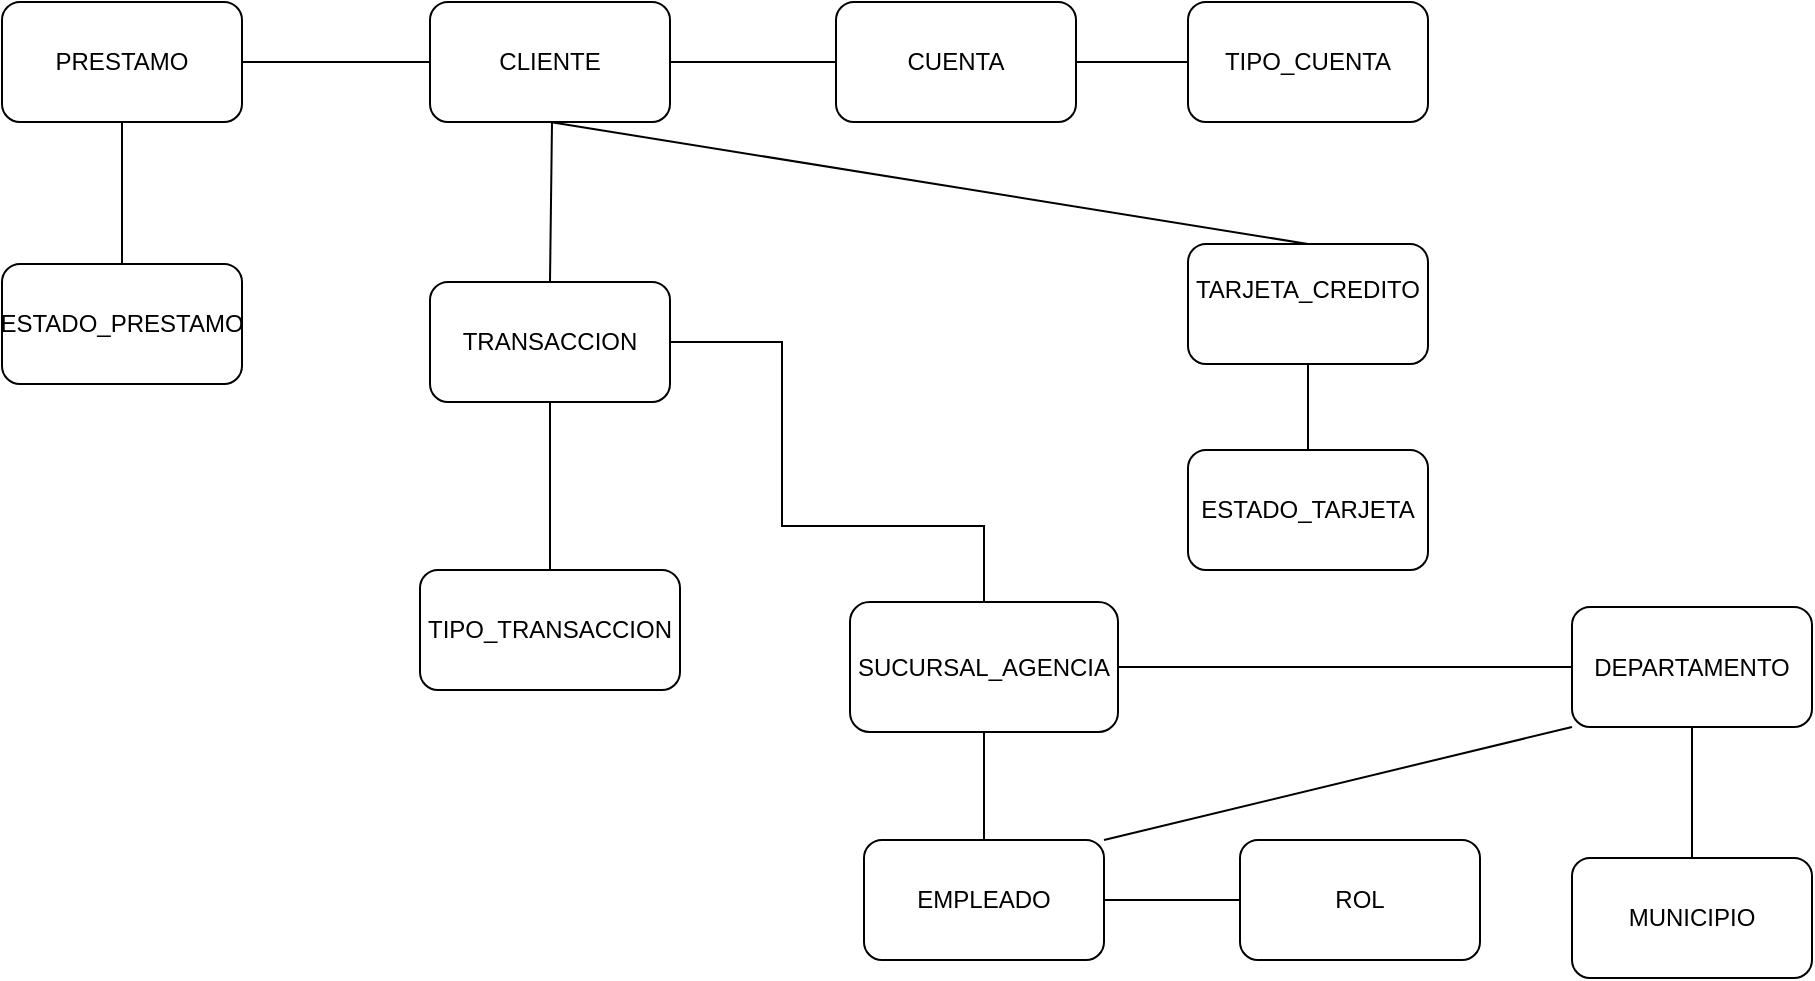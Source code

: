 <mxfile version="24.7.14">
  <diagram name="Página-1" id="QK7Z39SS1BUP8OvVokDA">
    <mxGraphModel dx="2033" dy="1205" grid="0" gridSize="10" guides="1" tooltips="1" connect="1" arrows="1" fold="1" page="0" pageScale="1" pageWidth="827" pageHeight="1169" math="0" shadow="0">
      <root>
        <mxCell id="0" />
        <mxCell id="1" parent="0" />
        <mxCell id="k9K6R06WONLo0VyArDje-1" value="CLIENTE" style="rounded=1;whiteSpace=wrap;html=1;" vertex="1" parent="1">
          <mxGeometry x="97" y="-23" width="120" height="60" as="geometry" />
        </mxCell>
        <mxCell id="k9K6R06WONLo0VyArDje-2" value="CUENTA" style="rounded=1;whiteSpace=wrap;html=1;" vertex="1" parent="1">
          <mxGeometry x="300" y="-23" width="120" height="60" as="geometry" />
        </mxCell>
        <mxCell id="k9K6R06WONLo0VyArDje-3" value="TRANSACCION" style="rounded=1;whiteSpace=wrap;html=1;" vertex="1" parent="1">
          <mxGeometry x="97" y="117" width="120" height="60" as="geometry" />
        </mxCell>
        <mxCell id="k9K6R06WONLo0VyArDje-4" value="TARJETA_CREDITO&lt;div&gt;&lt;br&gt;&lt;/div&gt;" style="rounded=1;whiteSpace=wrap;html=1;" vertex="1" parent="1">
          <mxGeometry x="476" y="98" width="120" height="60" as="geometry" />
        </mxCell>
        <mxCell id="k9K6R06WONLo0VyArDje-5" value="TIPO_CUENTA" style="rounded=1;whiteSpace=wrap;html=1;" vertex="1" parent="1">
          <mxGeometry x="476" y="-23" width="120" height="60" as="geometry" />
        </mxCell>
        <mxCell id="k9K6R06WONLo0VyArDje-6" value="SUCURSAL_AGENCIA" style="rounded=1;whiteSpace=wrap;html=1;" vertex="1" parent="1">
          <mxGeometry x="307" y="277" width="134" height="65" as="geometry" />
        </mxCell>
        <mxCell id="k9K6R06WONLo0VyArDje-7" value="ROL" style="rounded=1;whiteSpace=wrap;html=1;" vertex="1" parent="1">
          <mxGeometry x="502" y="396" width="120" height="60" as="geometry" />
        </mxCell>
        <mxCell id="k9K6R06WONLo0VyArDje-8" value="TIPO_TRANSACCION" style="rounded=1;whiteSpace=wrap;html=1;" vertex="1" parent="1">
          <mxGeometry x="92" y="261" width="130" height="60" as="geometry" />
        </mxCell>
        <mxCell id="k9K6R06WONLo0VyArDje-9" value="DEPARTAMENTO" style="rounded=1;whiteSpace=wrap;html=1;" vertex="1" parent="1">
          <mxGeometry x="668" y="279.5" width="120" height="60" as="geometry" />
        </mxCell>
        <mxCell id="k9K6R06WONLo0VyArDje-10" value="EMPLEADO" style="rounded=1;whiteSpace=wrap;html=1;" vertex="1" parent="1">
          <mxGeometry x="314" y="396" width="120" height="60" as="geometry" />
        </mxCell>
        <mxCell id="k9K6R06WONLo0VyArDje-11" value="MUNICIPIO" style="rounded=1;whiteSpace=wrap;html=1;" vertex="1" parent="1">
          <mxGeometry x="668" y="405" width="120" height="60" as="geometry" />
        </mxCell>
        <mxCell id="k9K6R06WONLo0VyArDje-12" value="PRESTAMO" style="rounded=1;whiteSpace=wrap;html=1;" vertex="1" parent="1">
          <mxGeometry x="-117" y="-23" width="120" height="60" as="geometry" />
        </mxCell>
        <mxCell id="k9K6R06WONLo0VyArDje-14" value="ESTADO_TARJETA" style="rounded=1;whiteSpace=wrap;html=1;" vertex="1" parent="1">
          <mxGeometry x="476" y="201" width="120" height="60" as="geometry" />
        </mxCell>
        <mxCell id="k9K6R06WONLo0VyArDje-15" value="ESTADO_PRESTAMO" style="rounded=1;whiteSpace=wrap;html=1;" vertex="1" parent="1">
          <mxGeometry x="-117" y="108" width="120" height="60" as="geometry" />
        </mxCell>
        <mxCell id="k9K6R06WONLo0VyArDje-19" value="" style="endArrow=none;html=1;rounded=0;fontSize=12;startSize=8;endSize=8;curved=1;entryX=0;entryY=0.5;entryDx=0;entryDy=0;exitX=1;exitY=0.5;exitDx=0;exitDy=0;" edge="1" parent="1" source="k9K6R06WONLo0VyArDje-12" target="k9K6R06WONLo0VyArDje-1">
          <mxGeometry width="50" height="50" relative="1" as="geometry">
            <mxPoint x="-7" y="57" as="sourcePoint" />
            <mxPoint x="62" y="4" as="targetPoint" />
          </mxGeometry>
        </mxCell>
        <mxCell id="k9K6R06WONLo0VyArDje-21" value="" style="endArrow=none;html=1;rounded=0;fontSize=12;startSize=8;endSize=8;curved=1;entryX=0.5;entryY=1;entryDx=0;entryDy=0;exitX=0.5;exitY=0;exitDx=0;exitDy=0;" edge="1" parent="1" source="k9K6R06WONLo0VyArDje-15" target="k9K6R06WONLo0VyArDje-12">
          <mxGeometry width="50" height="50" relative="1" as="geometry">
            <mxPoint x="177" y="326" as="sourcePoint" />
            <mxPoint x="227" y="276" as="targetPoint" />
          </mxGeometry>
        </mxCell>
        <mxCell id="k9K6R06WONLo0VyArDje-22" value="" style="endArrow=none;html=1;rounded=0;fontSize=12;startSize=8;endSize=8;curved=1;exitX=0.5;exitY=0;exitDx=0;exitDy=0;" edge="1" parent="1" source="k9K6R06WONLo0VyArDje-3">
          <mxGeometry width="50" height="50" relative="1" as="geometry">
            <mxPoint x="108" y="87" as="sourcePoint" />
            <mxPoint x="158" y="37" as="targetPoint" />
          </mxGeometry>
        </mxCell>
        <mxCell id="k9K6R06WONLo0VyArDje-23" value="" style="endArrow=none;html=1;rounded=0;fontSize=12;startSize=8;endSize=8;curved=1;exitX=0.5;exitY=0;exitDx=0;exitDy=0;entryX=0.5;entryY=1;entryDx=0;entryDy=0;" edge="1" parent="1" source="k9K6R06WONLo0VyArDje-8" target="k9K6R06WONLo0VyArDje-3">
          <mxGeometry width="50" height="50" relative="1" as="geometry">
            <mxPoint x="109" y="227" as="sourcePoint" />
            <mxPoint x="159" y="177" as="targetPoint" />
          </mxGeometry>
        </mxCell>
        <mxCell id="k9K6R06WONLo0VyArDje-24" value="" style="endArrow=none;html=1;rounded=0;fontSize=12;startSize=8;endSize=8;edgeStyle=orthogonalEdgeStyle;exitX=1;exitY=0.5;exitDx=0;exitDy=0;entryX=0.5;entryY=0;entryDx=0;entryDy=0;" edge="1" parent="1" source="k9K6R06WONLo0VyArDje-3" target="k9K6R06WONLo0VyArDje-6">
          <mxGeometry width="50" height="50" relative="1" as="geometry">
            <mxPoint x="238" y="156" as="sourcePoint" />
            <mxPoint x="348" y="301" as="targetPoint" />
            <Array as="points">
              <mxPoint x="273" y="147" />
              <mxPoint x="273" y="239" />
              <mxPoint x="374" y="239" />
            </Array>
          </mxGeometry>
        </mxCell>
        <mxCell id="k9K6R06WONLo0VyArDje-25" value="" style="endArrow=none;html=1;rounded=0;fontSize=12;startSize=8;endSize=8;curved=1;entryX=0;entryY=0.5;entryDx=0;entryDy=0;exitX=1;exitY=0.5;exitDx=0;exitDy=0;" edge="1" parent="1" source="k9K6R06WONLo0VyArDje-1" target="k9K6R06WONLo0VyArDje-2">
          <mxGeometry width="50" height="50" relative="1" as="geometry">
            <mxPoint x="209" y="5" as="sourcePoint" />
            <mxPoint x="263" y="-40" as="targetPoint" />
          </mxGeometry>
        </mxCell>
        <mxCell id="k9K6R06WONLo0VyArDje-26" value="" style="endArrow=none;html=1;rounded=0;fontSize=12;startSize=8;endSize=8;curved=1;entryX=0.5;entryY=0;entryDx=0;entryDy=0;exitX=0.5;exitY=1;exitDx=0;exitDy=0;" edge="1" parent="1" source="k9K6R06WONLo0VyArDje-1" target="k9K6R06WONLo0VyArDje-4">
          <mxGeometry width="50" height="50" relative="1" as="geometry">
            <mxPoint x="208" y="81" as="sourcePoint" />
            <mxPoint x="258" y="31" as="targetPoint" />
          </mxGeometry>
        </mxCell>
        <mxCell id="k9K6R06WONLo0VyArDje-27" value="" style="endArrow=none;html=1;rounded=0;fontSize=12;startSize=8;endSize=8;curved=1;exitX=0.5;exitY=0;exitDx=0;exitDy=0;entryX=0.5;entryY=1;entryDx=0;entryDy=0;" edge="1" parent="1" source="k9K6R06WONLo0VyArDje-14" target="k9K6R06WONLo0VyArDje-4">
          <mxGeometry width="50" height="50" relative="1" as="geometry">
            <mxPoint x="492" y="278" as="sourcePoint" />
            <mxPoint x="538" y="228" as="targetPoint" />
          </mxGeometry>
        </mxCell>
        <mxCell id="k9K6R06WONLo0VyArDje-28" value="" style="endArrow=none;html=1;rounded=0;fontSize=12;startSize=8;endSize=8;curved=1;entryX=0;entryY=0.5;entryDx=0;entryDy=0;exitX=1;exitY=0.5;exitDx=0;exitDy=0;" edge="1" parent="1" source="k9K6R06WONLo0VyArDje-2" target="k9K6R06WONLo0VyArDje-5">
          <mxGeometry width="50" height="50" relative="1" as="geometry">
            <mxPoint x="419" y="9" as="sourcePoint" />
            <mxPoint x="469" y="-41" as="targetPoint" />
          </mxGeometry>
        </mxCell>
        <mxCell id="k9K6R06WONLo0VyArDje-29" value="" style="endArrow=none;html=1;rounded=0;fontSize=12;startSize=8;endSize=8;curved=1;exitX=0.5;exitY=0;exitDx=0;exitDy=0;entryX=0.5;entryY=1;entryDx=0;entryDy=0;" edge="1" parent="1" source="k9K6R06WONLo0VyArDje-10" target="k9K6R06WONLo0VyArDje-6">
          <mxGeometry width="50" height="50" relative="1" as="geometry">
            <mxPoint x="335" y="381" as="sourcePoint" />
            <mxPoint x="385" y="331" as="targetPoint" />
          </mxGeometry>
        </mxCell>
        <mxCell id="k9K6R06WONLo0VyArDje-30" value="" style="endArrow=none;html=1;rounded=0;fontSize=12;startSize=8;endSize=8;curved=1;entryX=0;entryY=0.5;entryDx=0;entryDy=0;exitX=1;exitY=0.5;exitDx=0;exitDy=0;" edge="1" parent="1" source="k9K6R06WONLo0VyArDje-10" target="k9K6R06WONLo0VyArDje-7">
          <mxGeometry width="50" height="50" relative="1" as="geometry">
            <mxPoint x="434" y="427" as="sourcePoint" />
            <mxPoint x="484" y="377" as="targetPoint" />
          </mxGeometry>
        </mxCell>
        <mxCell id="k9K6R06WONLo0VyArDje-31" value="" style="endArrow=none;html=1;rounded=0;fontSize=12;startSize=8;endSize=8;curved=1;exitX=0.5;exitY=0;exitDx=0;exitDy=0;entryX=0.5;entryY=1;entryDx=0;entryDy=0;" edge="1" parent="1" source="k9K6R06WONLo0VyArDje-11" target="k9K6R06WONLo0VyArDje-9">
          <mxGeometry width="50" height="50" relative="1" as="geometry">
            <mxPoint x="671" y="392" as="sourcePoint" />
            <mxPoint x="732" y="351" as="targetPoint" />
          </mxGeometry>
        </mxCell>
        <mxCell id="k9K6R06WONLo0VyArDje-32" value="" style="endArrow=none;html=1;rounded=0;fontSize=12;startSize=8;endSize=8;curved=1;entryX=0;entryY=0.5;entryDx=0;entryDy=0;exitX=1;exitY=0.5;exitDx=0;exitDy=0;" edge="1" parent="1" source="k9K6R06WONLo0VyArDje-6" target="k9K6R06WONLo0VyArDje-9">
          <mxGeometry width="50" height="50" relative="1" as="geometry">
            <mxPoint x="441" y="309" as="sourcePoint" />
            <mxPoint x="491" y="259" as="targetPoint" />
          </mxGeometry>
        </mxCell>
        <mxCell id="k9K6R06WONLo0VyArDje-33" value="" style="endArrow=none;html=1;rounded=0;fontSize=12;startSize=8;endSize=8;curved=1;entryX=0;entryY=1;entryDx=0;entryDy=0;exitX=1;exitY=0;exitDx=0;exitDy=0;" edge="1" parent="1" source="k9K6R06WONLo0VyArDje-10" target="k9K6R06WONLo0VyArDje-9">
          <mxGeometry width="50" height="50" relative="1" as="geometry">
            <mxPoint x="433" y="401" as="sourcePoint" />
            <mxPoint x="483" y="351" as="targetPoint" />
          </mxGeometry>
        </mxCell>
      </root>
    </mxGraphModel>
  </diagram>
</mxfile>
